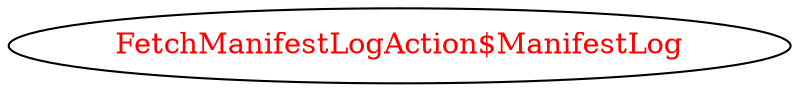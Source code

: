 digraph dependencyGraph {
 concentrate=true;
 ranksep="2.0";
 rankdir="LR"; 
 splines="ortho";
"FetchManifestLogAction$ManifestLog" [fontcolor="red"];
}